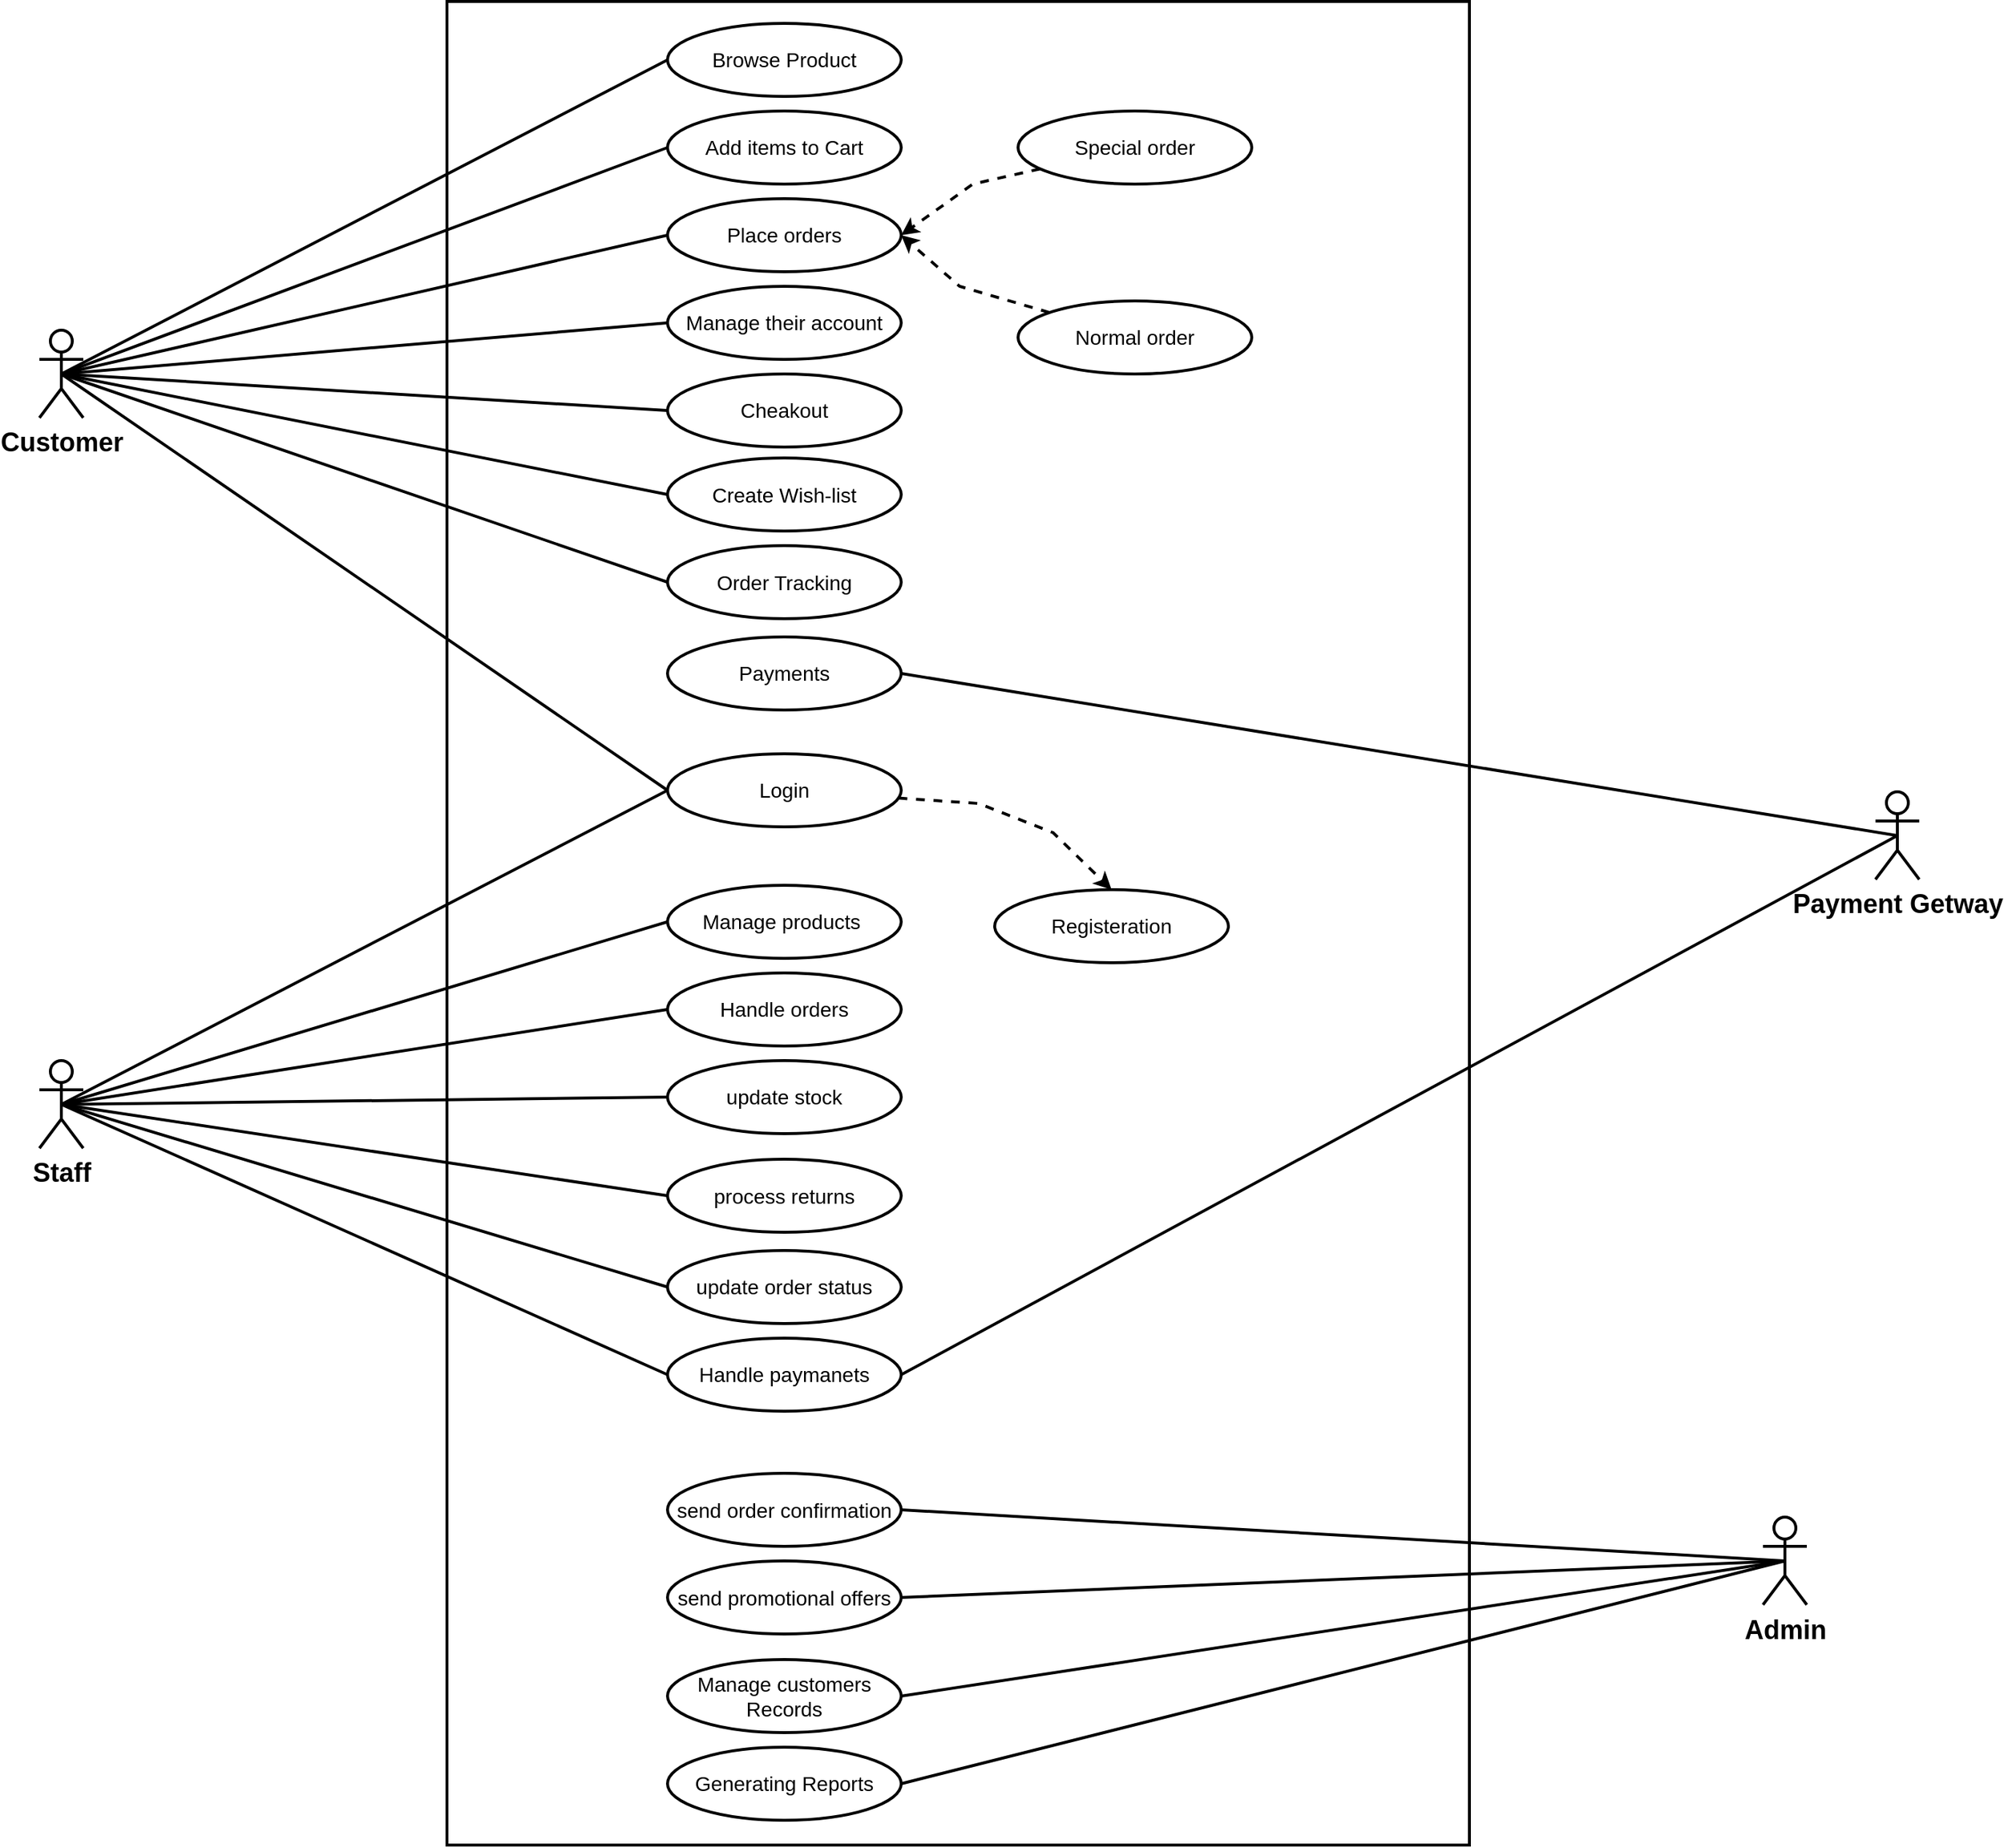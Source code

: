 <mxfile version="26.1.1">
  <diagram name="Page-1" id="F_83VQ1V6R_viOOjAXjW">
    <mxGraphModel dx="2440" dy="2228" grid="0" gridSize="10" guides="0" tooltips="1" connect="1" arrows="1" fold="1" page="0" pageScale="1" pageWidth="850" pageHeight="1100" math="0" shadow="0">
      <root>
        <mxCell id="0" />
        <mxCell id="1" parent="0" />
        <mxCell id="0XQAD88S7VwPFk4PXXPq-6" value="Customer" style="shape=umlActor;verticalLabelPosition=bottom;verticalAlign=top;html=1;outlineConnect=0;strokeWidth=2;fontSize=18;fontStyle=1" parent="1" vertex="1">
          <mxGeometry x="120" y="-270" width="30" height="60" as="geometry" />
        </mxCell>
        <mxCell id="0XQAD88S7VwPFk4PXXPq-11" value="Staff" style="shape=umlActor;verticalLabelPosition=bottom;verticalAlign=top;html=1;outlineConnect=0;strokeWidth=2;fontSize=18;fontStyle=1" parent="1" vertex="1">
          <mxGeometry x="120" y="230" width="30" height="60" as="geometry" />
        </mxCell>
        <mxCell id="0XQAD88S7VwPFk4PXXPq-12" value="Admin&lt;div&gt;&lt;br&gt;&lt;/div&gt;" style="shape=umlActor;verticalLabelPosition=bottom;verticalAlign=top;html=1;outlineConnect=0;strokeWidth=2;fontSize=18;fontStyle=1" parent="1" vertex="1">
          <mxGeometry x="1300" y="542.5" width="30" height="60" as="geometry" />
        </mxCell>
        <mxCell id="0XQAD88S7VwPFk4PXXPq-13" value="Cheakout" style="ellipse;whiteSpace=wrap;html=1;strokeWidth=2;fontSize=14;" parent="1" vertex="1">
          <mxGeometry x="550" y="-240" width="160" height="50" as="geometry" />
        </mxCell>
        <mxCell id="0XQAD88S7VwPFk4PXXPq-14" value="Handle orders" style="ellipse;whiteSpace=wrap;html=1;strokeWidth=2;fontSize=14;" parent="1" vertex="1">
          <mxGeometry x="550" y="170" width="160" height="50" as="geometry" />
        </mxCell>
        <mxCell id="0XQAD88S7VwPFk4PXXPq-67" style="shape=connector;rounded=0;orthogonalLoop=1;jettySize=auto;html=1;strokeColor=default;align=center;verticalAlign=middle;fontFamily=Helvetica;fontSize=14;fontColor=default;labelBackgroundColor=default;endArrow=classic;entryX=0.5;entryY=0;entryDx=0;entryDy=0;dashed=1;strokeWidth=2;" parent="1" source="0XQAD88S7VwPFk4PXXPq-15" target="0XQAD88S7VwPFk4PXXPq-68" edge="1">
          <mxGeometry relative="1" as="geometry">
            <mxPoint x="890" y="110" as="targetPoint" />
            <Array as="points">
              <mxPoint x="763" y="54" />
              <mxPoint x="814" y="74" />
            </Array>
          </mxGeometry>
        </mxCell>
        <mxCell id="0XQAD88S7VwPFk4PXXPq-15" value="Login" style="ellipse;whiteSpace=wrap;html=1;strokeWidth=2;fontSize=14;" parent="1" vertex="1">
          <mxGeometry x="550" y="20" width="160" height="50" as="geometry" />
        </mxCell>
        <mxCell id="0XQAD88S7VwPFk4PXXPq-16" value="Place orders" style="ellipse;whiteSpace=wrap;html=1;strokeWidth=2;fontSize=14;" parent="1" vertex="1">
          <mxGeometry x="550" y="-360" width="160" height="50" as="geometry" />
        </mxCell>
        <mxCell id="0XQAD88S7VwPFk4PXXPq-17" value="Browse Product" style="ellipse;whiteSpace=wrap;html=1;strokeWidth=2;fontSize=14;" parent="1" vertex="1">
          <mxGeometry x="550" y="-480" width="160" height="50" as="geometry" />
        </mxCell>
        <mxCell id="0XQAD88S7VwPFk4PXXPq-18" value="send order confirmation" style="ellipse;whiteSpace=wrap;html=1;strokeWidth=2;fontSize=14;" parent="1" vertex="1">
          <mxGeometry x="550" y="512.5" width="160" height="50" as="geometry" />
        </mxCell>
        <mxCell id="0XQAD88S7VwPFk4PXXPq-19" value="Manage their account" style="ellipse;whiteSpace=wrap;html=1;strokeWidth=2;fontSize=14;" parent="1" vertex="1">
          <mxGeometry x="550" y="-300" width="160" height="50" as="geometry" />
        </mxCell>
        <mxCell id="0XQAD88S7VwPFk4PXXPq-20" value="update stock" style="ellipse;whiteSpace=wrap;html=1;strokeWidth=2;fontSize=14;" parent="1" vertex="1">
          <mxGeometry x="550" y="230" width="160" height="50" as="geometry" />
        </mxCell>
        <mxCell id="0XQAD88S7VwPFk4PXXPq-21" value="Add items to Cart" style="ellipse;whiteSpace=wrap;html=1;strokeWidth=2;fontSize=14;" parent="1" vertex="1">
          <mxGeometry x="550" y="-420" width="160" height="50" as="geometry" />
        </mxCell>
        <mxCell id="0XQAD88S7VwPFk4PXXPq-22" value="Manage products&amp;nbsp;" style="ellipse;whiteSpace=wrap;html=1;strokeWidth=2;fontSize=14;" parent="1" vertex="1">
          <mxGeometry x="550" y="110" width="160" height="50" as="geometry" />
        </mxCell>
        <mxCell id="0XQAD88S7VwPFk4PXXPq-26" value="" style="rounded=0;whiteSpace=wrap;html=1;fillColor=none;strokeWidth=2;" parent="1" vertex="1">
          <mxGeometry x="399" y="-495" width="700" height="1262" as="geometry" />
        </mxCell>
        <mxCell id="0XQAD88S7VwPFk4PXXPq-27" value="process returns" style="ellipse;whiteSpace=wrap;html=1;strokeWidth=2;fontSize=14;" parent="1" vertex="1">
          <mxGeometry x="550" y="297.5" width="160" height="50" as="geometry" />
        </mxCell>
        <mxCell id="0XQAD88S7VwPFk4PXXPq-28" value="update order status" style="ellipse;whiteSpace=wrap;html=1;strokeWidth=2;fontSize=14;" parent="1" vertex="1">
          <mxGeometry x="550" y="360" width="160" height="50" as="geometry" />
        </mxCell>
        <mxCell id="0XQAD88S7VwPFk4PXXPq-29" value="send promotional offers" style="ellipse;whiteSpace=wrap;html=1;strokeWidth=2;fontSize=14;" parent="1" vertex="1">
          <mxGeometry x="550" y="572.5" width="160" height="50" as="geometry" />
        </mxCell>
        <mxCell id="0XQAD88S7VwPFk4PXXPq-30" value="Order Tracking" style="ellipse;whiteSpace=wrap;html=1;strokeWidth=2;fontSize=14;" parent="1" vertex="1">
          <mxGeometry x="550" y="-122.5" width="160" height="50" as="geometry" />
        </mxCell>
        <mxCell id="0XQAD88S7VwPFk4PXXPq-31" value="Create Wish-list" style="ellipse;whiteSpace=wrap;html=1;strokeWidth=2;fontSize=14;" parent="1" vertex="1">
          <mxGeometry x="550" y="-182.5" width="160" height="50" as="geometry" />
        </mxCell>
        <mxCell id="0XQAD88S7VwPFk4PXXPq-39" value="" style="endArrow=none;html=1;rounded=0;strokeColor=default;align=center;verticalAlign=middle;fontFamily=Helvetica;fontSize=11;fontColor=default;labelBackgroundColor=default;entryX=0;entryY=0.5;entryDx=0;entryDy=0;exitX=0.5;exitY=0.5;exitDx=0;exitDy=0;exitPerimeter=0;strokeWidth=2;" parent="1" source="0XQAD88S7VwPFk4PXXPq-6" target="0XQAD88S7VwPFk4PXXPq-17" edge="1">
          <mxGeometry width="50" height="50" relative="1" as="geometry">
            <mxPoint x="440" y="-352.5" as="sourcePoint" />
            <mxPoint x="490" y="-402.5" as="targetPoint" />
          </mxGeometry>
        </mxCell>
        <mxCell id="0XQAD88S7VwPFk4PXXPq-40" value="" style="endArrow=none;html=1;rounded=0;strokeColor=default;align=center;verticalAlign=middle;fontFamily=Helvetica;fontSize=11;fontColor=default;labelBackgroundColor=default;entryX=0;entryY=0.5;entryDx=0;entryDy=0;exitX=0.5;exitY=0.5;exitDx=0;exitDy=0;exitPerimeter=0;strokeWidth=2;" parent="1" source="0XQAD88S7VwPFk4PXXPq-6" target="0XQAD88S7VwPFk4PXXPq-21" edge="1">
          <mxGeometry width="50" height="50" relative="1" as="geometry">
            <mxPoint x="330" y="-299.5" as="sourcePoint" />
            <mxPoint x="560" y="-444.5" as="targetPoint" />
          </mxGeometry>
        </mxCell>
        <mxCell id="0XQAD88S7VwPFk4PXXPq-41" value="" style="endArrow=none;html=1;rounded=0;strokeColor=default;align=center;verticalAlign=middle;fontFamily=Helvetica;fontSize=11;fontColor=default;labelBackgroundColor=default;entryX=0;entryY=0.5;entryDx=0;entryDy=0;exitX=0.5;exitY=0.5;exitDx=0;exitDy=0;exitPerimeter=0;strokeWidth=2;" parent="1" source="0XQAD88S7VwPFk4PXXPq-6" target="0XQAD88S7VwPFk4PXXPq-16" edge="1">
          <mxGeometry width="50" height="50" relative="1" as="geometry">
            <mxPoint x="315" y="-290.5" as="sourcePoint" />
            <mxPoint x="560" y="-384.5" as="targetPoint" />
          </mxGeometry>
        </mxCell>
        <mxCell id="0XQAD88S7VwPFk4PXXPq-42" value="" style="endArrow=none;html=1;rounded=0;strokeColor=default;align=center;verticalAlign=middle;fontFamily=Helvetica;fontSize=11;fontColor=default;labelBackgroundColor=default;entryX=0;entryY=0.5;entryDx=0;entryDy=0;exitX=0.5;exitY=0.5;exitDx=0;exitDy=0;exitPerimeter=0;strokeWidth=2;" parent="1" source="0XQAD88S7VwPFk4PXXPq-6" target="0XQAD88S7VwPFk4PXXPq-19" edge="1">
          <mxGeometry width="50" height="50" relative="1" as="geometry">
            <mxPoint x="325" y="-280.5" as="sourcePoint" />
            <mxPoint x="570" y="-374.5" as="targetPoint" />
          </mxGeometry>
        </mxCell>
        <mxCell id="0XQAD88S7VwPFk4PXXPq-43" value="" style="endArrow=none;html=1;rounded=0;strokeColor=default;align=center;verticalAlign=middle;fontFamily=Helvetica;fontSize=11;fontColor=default;labelBackgroundColor=default;entryX=0;entryY=0.5;entryDx=0;entryDy=0;exitX=0.5;exitY=0.5;exitDx=0;exitDy=0;exitPerimeter=0;strokeWidth=2;" parent="1" source="0XQAD88S7VwPFk4PXXPq-6" target="0XQAD88S7VwPFk4PXXPq-13" edge="1">
          <mxGeometry width="50" height="50" relative="1" as="geometry">
            <mxPoint x="335" y="-270.5" as="sourcePoint" />
            <mxPoint x="580" y="-364.5" as="targetPoint" />
          </mxGeometry>
        </mxCell>
        <mxCell id="0XQAD88S7VwPFk4PXXPq-44" value="" style="endArrow=none;html=1;rounded=0;strokeColor=default;align=center;verticalAlign=middle;fontFamily=Helvetica;fontSize=11;fontColor=default;labelBackgroundColor=default;entryX=0;entryY=0.5;entryDx=0;entryDy=0;exitX=0.5;exitY=0.5;exitDx=0;exitDy=0;exitPerimeter=0;strokeWidth=2;" parent="1" source="0XQAD88S7VwPFk4PXXPq-6" target="0XQAD88S7VwPFk4PXXPq-31" edge="1">
          <mxGeometry width="50" height="50" relative="1" as="geometry">
            <mxPoint x="345" y="-260.5" as="sourcePoint" />
            <mxPoint x="590" y="-354.5" as="targetPoint" />
          </mxGeometry>
        </mxCell>
        <mxCell id="0XQAD88S7VwPFk4PXXPq-45" value="" style="endArrow=none;html=1;rounded=0;strokeColor=default;align=center;verticalAlign=middle;fontFamily=Helvetica;fontSize=11;fontColor=default;labelBackgroundColor=default;entryX=0;entryY=0.5;entryDx=0;entryDy=0;exitX=0.5;exitY=0.5;exitDx=0;exitDy=0;exitPerimeter=0;strokeWidth=2;" parent="1" source="0XQAD88S7VwPFk4PXXPq-6" target="0XQAD88S7VwPFk4PXXPq-30" edge="1">
          <mxGeometry width="50" height="50" relative="1" as="geometry">
            <mxPoint x="355" y="-250.5" as="sourcePoint" />
            <mxPoint x="600" y="-344.5" as="targetPoint" />
          </mxGeometry>
        </mxCell>
        <mxCell id="0XQAD88S7VwPFk4PXXPq-46" value="" style="endArrow=none;html=1;rounded=0;strokeColor=default;align=center;verticalAlign=middle;fontFamily=Helvetica;fontSize=11;fontColor=default;labelBackgroundColor=default;entryX=0;entryY=0.5;entryDx=0;entryDy=0;exitX=0.5;exitY=0.5;exitDx=0;exitDy=0;exitPerimeter=0;strokeWidth=2;" parent="1" source="0XQAD88S7VwPFk4PXXPq-6" target="0XQAD88S7VwPFk4PXXPq-15" edge="1">
          <mxGeometry width="50" height="50" relative="1" as="geometry">
            <mxPoint x="365" y="-240.5" as="sourcePoint" />
            <mxPoint x="610" y="-334.5" as="targetPoint" />
          </mxGeometry>
        </mxCell>
        <mxCell id="0XQAD88S7VwPFk4PXXPq-48" value="Handle paymanets" style="ellipse;whiteSpace=wrap;html=1;strokeWidth=2;fontSize=14;" parent="1" vertex="1">
          <mxGeometry x="550" y="420" width="160" height="50" as="geometry" />
        </mxCell>
        <mxCell id="0XQAD88S7VwPFk4PXXPq-49" value="" style="endArrow=none;html=1;rounded=0;strokeColor=default;align=center;verticalAlign=middle;fontFamily=Helvetica;fontSize=11;fontColor=default;labelBackgroundColor=default;exitX=0.5;exitY=0.5;exitDx=0;exitDy=0;exitPerimeter=0;entryX=1;entryY=0.5;entryDx=0;entryDy=0;strokeWidth=2;" parent="1" source="0XQAD88S7VwPFk4PXXPq-12" target="0XQAD88S7VwPFk4PXXPq-29" edge="1">
          <mxGeometry width="50" height="50" relative="1" as="geometry">
            <mxPoint x="580" y="492.5" as="sourcePoint" />
            <mxPoint x="630" y="442.5" as="targetPoint" />
          </mxGeometry>
        </mxCell>
        <mxCell id="0XQAD88S7VwPFk4PXXPq-51" value="" style="endArrow=none;html=1;rounded=0;strokeColor=default;align=center;verticalAlign=middle;fontFamily=Helvetica;fontSize=11;fontColor=default;labelBackgroundColor=default;exitX=0.5;exitY=0.5;exitDx=0;exitDy=0;exitPerimeter=0;entryX=1;entryY=0.5;entryDx=0;entryDy=0;strokeWidth=2;" parent="1" source="0XQAD88S7VwPFk4PXXPq-12" target="0XQAD88S7VwPFk4PXXPq-18" edge="1">
          <mxGeometry width="50" height="50" relative="1" as="geometry">
            <mxPoint x="975" y="542.5" as="sourcePoint" />
            <mxPoint x="720" y="607.5" as="targetPoint" />
          </mxGeometry>
        </mxCell>
        <mxCell id="0XQAD88S7VwPFk4PXXPq-54" value="" style="endArrow=none;html=1;rounded=0;strokeColor=default;align=center;verticalAlign=middle;fontFamily=Helvetica;fontSize=11;fontColor=default;labelBackgroundColor=default;entryX=0;entryY=0.5;entryDx=0;entryDy=0;exitX=0.5;exitY=0.5;exitDx=0;exitDy=0;exitPerimeter=0;strokeWidth=2;" parent="1" source="0XQAD88S7VwPFk4PXXPq-11" target="0XQAD88S7VwPFk4PXXPq-22" edge="1">
          <mxGeometry width="50" height="50" relative="1" as="geometry">
            <mxPoint x="200" y="267.5" as="sourcePoint" />
            <mxPoint x="475" y="482.5" as="targetPoint" />
          </mxGeometry>
        </mxCell>
        <mxCell id="0XQAD88S7VwPFk4PXXPq-55" value="" style="endArrow=none;html=1;rounded=0;strokeColor=default;align=center;verticalAlign=middle;fontFamily=Helvetica;fontSize=11;fontColor=default;labelBackgroundColor=default;entryX=0;entryY=0.5;entryDx=0;entryDy=0;exitX=0.5;exitY=0.5;exitDx=0;exitDy=0;exitPerimeter=0;strokeWidth=2;" parent="1" source="0XQAD88S7VwPFk4PXXPq-11" target="0XQAD88S7VwPFk4PXXPq-14" edge="1">
          <mxGeometry width="50" height="50" relative="1" as="geometry">
            <mxPoint x="325" y="208" as="sourcePoint" />
            <mxPoint x="560" y="193" as="targetPoint" />
          </mxGeometry>
        </mxCell>
        <mxCell id="0XQAD88S7VwPFk4PXXPq-56" value="" style="endArrow=none;html=1;rounded=0;strokeColor=default;align=center;verticalAlign=middle;fontFamily=Helvetica;fontSize=11;fontColor=default;labelBackgroundColor=default;entryX=0;entryY=0.5;entryDx=0;entryDy=0;exitX=0.5;exitY=0.5;exitDx=0;exitDy=0;exitPerimeter=0;strokeWidth=2;" parent="1" source="0XQAD88S7VwPFk4PXXPq-11" target="0XQAD88S7VwPFk4PXXPq-20" edge="1">
          <mxGeometry width="50" height="50" relative="1" as="geometry">
            <mxPoint x="335" y="218" as="sourcePoint" />
            <mxPoint x="570" y="203" as="targetPoint" />
          </mxGeometry>
        </mxCell>
        <mxCell id="0XQAD88S7VwPFk4PXXPq-57" value="" style="endArrow=none;html=1;rounded=0;strokeColor=default;align=center;verticalAlign=middle;fontFamily=Helvetica;fontSize=11;fontColor=default;labelBackgroundColor=default;entryX=0;entryY=0.5;entryDx=0;entryDy=0;exitX=0.5;exitY=0.5;exitDx=0;exitDy=0;exitPerimeter=0;strokeWidth=2;" parent="1" source="0XQAD88S7VwPFk4PXXPq-11" target="0XQAD88S7VwPFk4PXXPq-27" edge="1">
          <mxGeometry width="50" height="50" relative="1" as="geometry">
            <mxPoint x="345" y="228" as="sourcePoint" />
            <mxPoint x="580" y="213" as="targetPoint" />
          </mxGeometry>
        </mxCell>
        <mxCell id="0XQAD88S7VwPFk4PXXPq-58" value="" style="endArrow=none;html=1;rounded=0;strokeColor=default;align=center;verticalAlign=middle;fontFamily=Helvetica;fontSize=11;fontColor=default;labelBackgroundColor=default;entryX=0;entryY=0.5;entryDx=0;entryDy=0;exitX=0.5;exitY=0.5;exitDx=0;exitDy=0;exitPerimeter=0;strokeWidth=2;" parent="1" source="0XQAD88S7VwPFk4PXXPq-11" target="0XQAD88S7VwPFk4PXXPq-28" edge="1">
          <mxGeometry width="50" height="50" relative="1" as="geometry">
            <mxPoint x="285" y="310" as="sourcePoint" />
            <mxPoint x="590" y="223" as="targetPoint" />
          </mxGeometry>
        </mxCell>
        <mxCell id="0XQAD88S7VwPFk4PXXPq-60" value="" style="endArrow=none;html=1;rounded=0;strokeColor=default;align=center;verticalAlign=middle;fontFamily=Helvetica;fontSize=11;fontColor=default;labelBackgroundColor=default;entryX=0;entryY=0.5;entryDx=0;entryDy=0;exitX=0.5;exitY=0.5;exitDx=0;exitDy=0;exitPerimeter=0;strokeWidth=2;" parent="1" source="0XQAD88S7VwPFk4PXXPq-11" target="0XQAD88S7VwPFk4PXXPq-48" edge="1">
          <mxGeometry width="50" height="50" relative="1" as="geometry">
            <mxPoint x="365" y="248" as="sourcePoint" />
            <mxPoint x="600" y="233" as="targetPoint" />
          </mxGeometry>
        </mxCell>
        <mxCell id="0XQAD88S7VwPFk4PXXPq-61" value="" style="endArrow=none;html=1;rounded=0;strokeColor=default;align=center;verticalAlign=middle;fontFamily=Helvetica;fontSize=11;fontColor=default;labelBackgroundColor=default;entryX=0;entryY=0.5;entryDx=0;entryDy=0;exitX=0.5;exitY=0.5;exitDx=0;exitDy=0;exitPerimeter=0;strokeWidth=2;" parent="1" source="0XQAD88S7VwPFk4PXXPq-11" target="0XQAD88S7VwPFk4PXXPq-15" edge="1">
          <mxGeometry width="50" height="50" relative="1" as="geometry">
            <mxPoint x="375" y="258" as="sourcePoint" />
            <mxPoint x="610" y="243" as="targetPoint" />
          </mxGeometry>
        </mxCell>
        <mxCell id="0XQAD88S7VwPFk4PXXPq-62" value="Payment Getway" style="shape=umlActor;verticalLabelPosition=bottom;verticalAlign=top;html=1;outlineConnect=0;strokeWidth=2;fontSize=18;fontStyle=1" parent="1" vertex="1">
          <mxGeometry x="1377" y="46" width="30" height="60" as="geometry" />
        </mxCell>
        <mxCell id="0XQAD88S7VwPFk4PXXPq-63" value="" style="endArrow=none;html=1;rounded=0;strokeColor=default;align=center;verticalAlign=middle;fontFamily=Helvetica;fontSize=11;fontColor=default;labelBackgroundColor=default;entryX=0.5;entryY=0.5;entryDx=0;entryDy=0;entryPerimeter=0;exitX=1;exitY=0.5;exitDx=0;exitDy=0;strokeWidth=2;" parent="1" source="0XQAD88S7VwPFk4PXXPq-64" target="0XQAD88S7VwPFk4PXXPq-62" edge="1">
          <mxGeometry width="50" height="50" relative="1" as="geometry">
            <mxPoint x="830" y="80" as="sourcePoint" />
            <mxPoint x="1040" y="50" as="targetPoint" />
          </mxGeometry>
        </mxCell>
        <mxCell id="0XQAD88S7VwPFk4PXXPq-64" value="Payments" style="ellipse;whiteSpace=wrap;html=1;strokeWidth=2;fontSize=14;" parent="1" vertex="1">
          <mxGeometry x="550" y="-60" width="160" height="50" as="geometry" />
        </mxCell>
        <mxCell id="0XQAD88S7VwPFk4PXXPq-68" value="Registeration" style="ellipse;whiteSpace=wrap;html=1;strokeWidth=2;fontSize=14;" parent="1" vertex="1">
          <mxGeometry x="774" y="113" width="160" height="50" as="geometry" />
        </mxCell>
        <mxCell id="0XQAD88S7VwPFk4PXXPq-74" style="shape=connector;rounded=0;orthogonalLoop=1;jettySize=auto;html=1;strokeColor=default;align=center;verticalAlign=middle;fontFamily=Helvetica;fontSize=14;fontColor=default;labelBackgroundColor=default;endArrow=classic;dashed=1;strokeWidth=2;" parent="1" source="0XQAD88S7VwPFk4PXXPq-71" edge="1">
          <mxGeometry relative="1" as="geometry">
            <mxPoint x="710" y="-335" as="targetPoint" />
            <Array as="points">
              <mxPoint x="759" y="-370" />
            </Array>
          </mxGeometry>
        </mxCell>
        <mxCell id="0XQAD88S7VwPFk4PXXPq-71" value="Special order" style="ellipse;whiteSpace=wrap;html=1;strokeWidth=2;fontSize=14;" parent="1" vertex="1">
          <mxGeometry x="790" y="-420" width="160" height="50" as="geometry" />
        </mxCell>
        <mxCell id="0XQAD88S7VwPFk4PXXPq-73" style="shape=connector;rounded=0;orthogonalLoop=1;jettySize=auto;html=1;entryX=1;entryY=0.5;entryDx=0;entryDy=0;strokeColor=default;align=center;verticalAlign=middle;fontFamily=Helvetica;fontSize=14;fontColor=default;labelBackgroundColor=default;endArrow=classic;dashed=1;strokeWidth=2;" parent="1" source="0XQAD88S7VwPFk4PXXPq-72" target="0XQAD88S7VwPFk4PXXPq-16" edge="1">
          <mxGeometry relative="1" as="geometry">
            <Array as="points">
              <mxPoint x="750" y="-300" />
            </Array>
          </mxGeometry>
        </mxCell>
        <mxCell id="0XQAD88S7VwPFk4PXXPq-72" value="Normal order" style="ellipse;whiteSpace=wrap;html=1;strokeWidth=2;fontSize=14;" parent="1" vertex="1">
          <mxGeometry x="790" y="-290" width="160" height="50" as="geometry" />
        </mxCell>
        <mxCell id="0XQAD88S7VwPFk4PXXPq-75" value="Manage customers Records" style="ellipse;whiteSpace=wrap;html=1;strokeWidth=2;fontSize=14;" parent="1" vertex="1">
          <mxGeometry x="550" y="640" width="160" height="50" as="geometry" />
        </mxCell>
        <mxCell id="0XQAD88S7VwPFk4PXXPq-76" value="Generating Reports" style="ellipse;whiteSpace=wrap;html=1;strokeWidth=2;fontSize=14;" parent="1" vertex="1">
          <mxGeometry x="550" y="700" width="160" height="50" as="geometry" />
        </mxCell>
        <mxCell id="0XQAD88S7VwPFk4PXXPq-77" value="" style="endArrow=none;html=1;rounded=0;strokeColor=default;align=center;verticalAlign=middle;fontFamily=Helvetica;fontSize=11;fontColor=default;labelBackgroundColor=default;exitX=0.5;exitY=0.5;exitDx=0;exitDy=0;exitPerimeter=0;entryX=1;entryY=0.5;entryDx=0;entryDy=0;strokeWidth=2;" parent="1" source="0XQAD88S7VwPFk4PXXPq-12" target="0XQAD88S7VwPFk4PXXPq-75" edge="1">
          <mxGeometry width="50" height="50" relative="1" as="geometry">
            <mxPoint x="1325" y="583" as="sourcePoint" />
            <mxPoint x="720" y="608" as="targetPoint" />
          </mxGeometry>
        </mxCell>
        <mxCell id="0XQAD88S7VwPFk4PXXPq-78" value="" style="endArrow=none;html=1;rounded=0;strokeColor=default;align=center;verticalAlign=middle;fontFamily=Helvetica;fontSize=11;fontColor=default;labelBackgroundColor=default;exitX=0.5;exitY=0.5;exitDx=0;exitDy=0;exitPerimeter=0;entryX=1;entryY=0.5;entryDx=0;entryDy=0;strokeWidth=2;" parent="1" source="0XQAD88S7VwPFk4PXXPq-12" target="0XQAD88S7VwPFk4PXXPq-76" edge="1">
          <mxGeometry width="50" height="50" relative="1" as="geometry">
            <mxPoint x="1335" y="593" as="sourcePoint" />
            <mxPoint x="730" y="618" as="targetPoint" />
          </mxGeometry>
        </mxCell>
        <mxCell id="4cA-xu4EqtFj25nNbiQ9-1" value="" style="endArrow=none;html=1;rounded=0;strokeColor=default;align=center;verticalAlign=middle;fontFamily=Helvetica;fontSize=11;fontColor=default;labelBackgroundColor=default;entryX=0.5;entryY=0.5;entryDx=0;entryDy=0;entryPerimeter=0;exitX=1;exitY=0.5;exitDx=0;exitDy=0;strokeWidth=2;" edge="1" parent="1" source="0XQAD88S7VwPFk4PXXPq-48" target="0XQAD88S7VwPFk4PXXPq-62">
          <mxGeometry width="50" height="50" relative="1" as="geometry">
            <mxPoint x="720" y="-25" as="sourcePoint" />
            <mxPoint x="1245" y="-20" as="targetPoint" />
          </mxGeometry>
        </mxCell>
      </root>
    </mxGraphModel>
  </diagram>
</mxfile>
